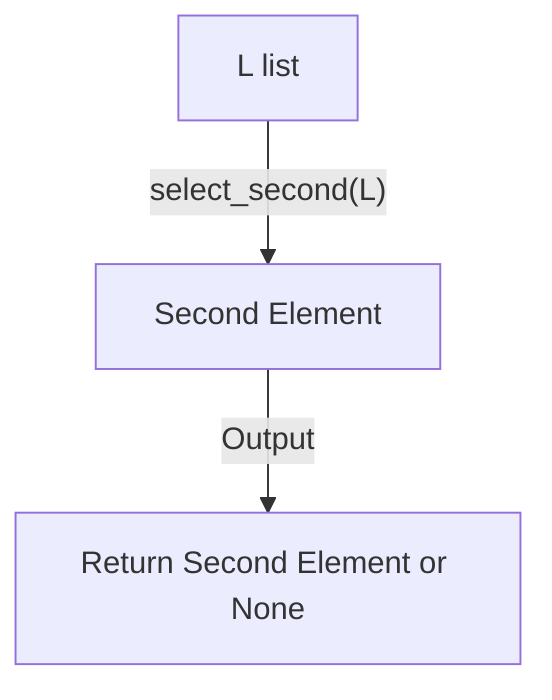 flowchart TD
    A["L list"] -->|"select_second(L)"| B["Second Element"]
    B -->|"Output"| C["Return Second Element or None"]